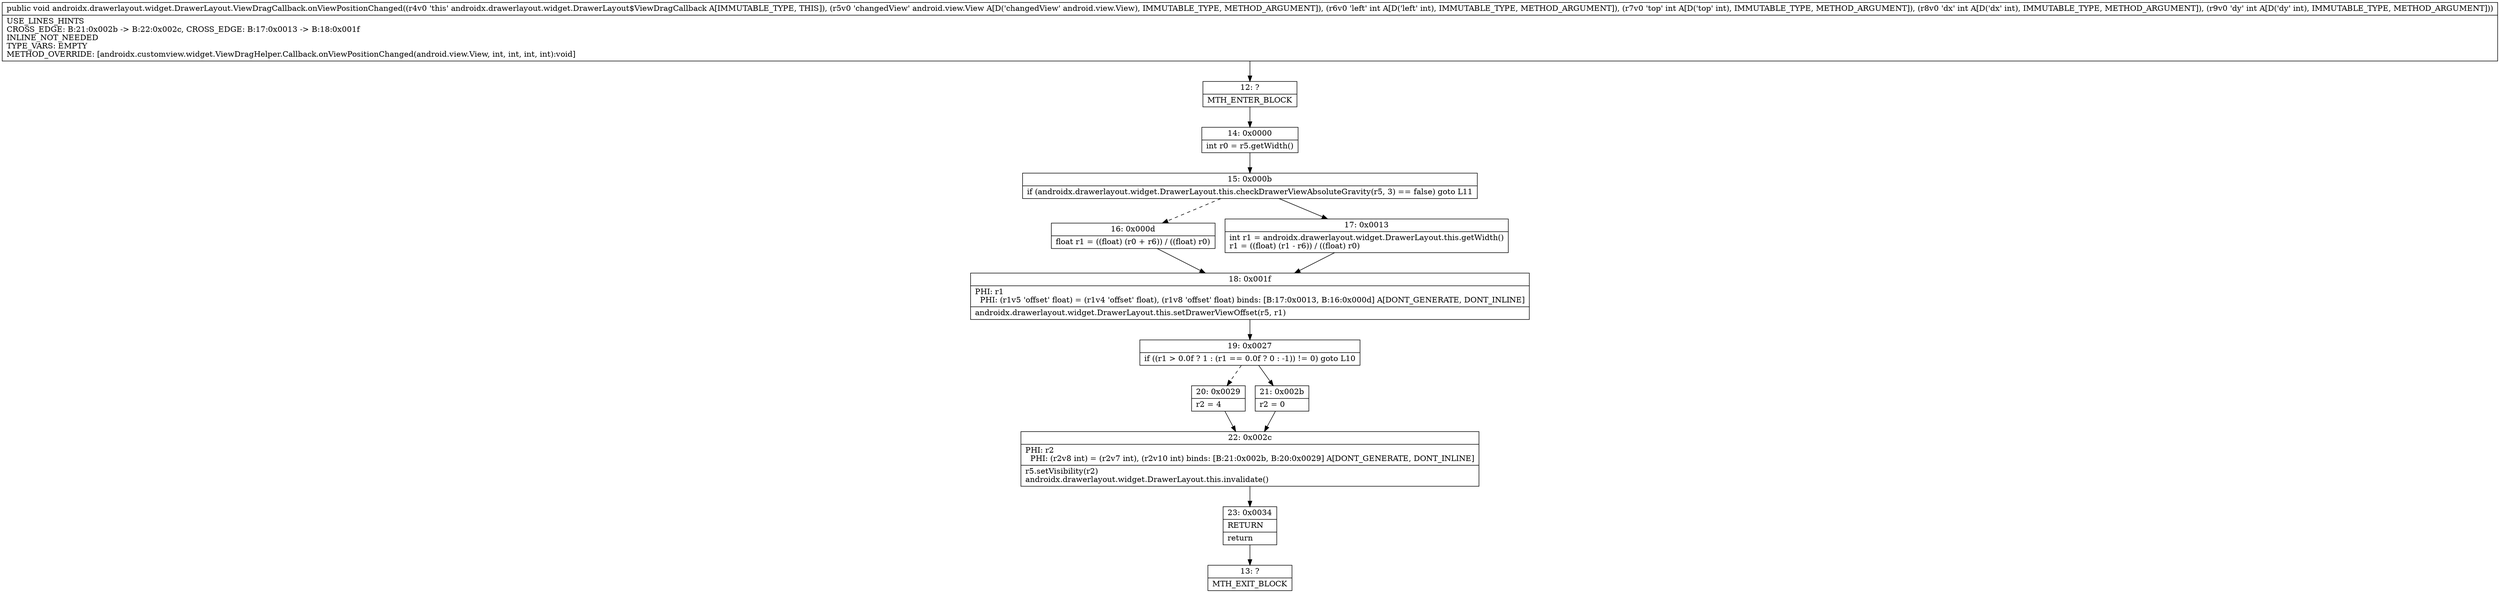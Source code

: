 digraph "CFG forandroidx.drawerlayout.widget.DrawerLayout.ViewDragCallback.onViewPositionChanged(Landroid\/view\/View;IIII)V" {
Node_12 [shape=record,label="{12\:\ ?|MTH_ENTER_BLOCK\l}"];
Node_14 [shape=record,label="{14\:\ 0x0000|int r0 = r5.getWidth()\l}"];
Node_15 [shape=record,label="{15\:\ 0x000b|if (androidx.drawerlayout.widget.DrawerLayout.this.checkDrawerViewAbsoluteGravity(r5, 3) == false) goto L11\l}"];
Node_16 [shape=record,label="{16\:\ 0x000d|float r1 = ((float) (r0 + r6)) \/ ((float) r0)\l}"];
Node_18 [shape=record,label="{18\:\ 0x001f|PHI: r1 \l  PHI: (r1v5 'offset' float) = (r1v4 'offset' float), (r1v8 'offset' float) binds: [B:17:0x0013, B:16:0x000d] A[DONT_GENERATE, DONT_INLINE]\l|androidx.drawerlayout.widget.DrawerLayout.this.setDrawerViewOffset(r5, r1)\l}"];
Node_19 [shape=record,label="{19\:\ 0x0027|if ((r1 \> 0.0f ? 1 : (r1 == 0.0f ? 0 : \-1)) != 0) goto L10\l}"];
Node_20 [shape=record,label="{20\:\ 0x0029|r2 = 4\l}"];
Node_22 [shape=record,label="{22\:\ 0x002c|PHI: r2 \l  PHI: (r2v8 int) = (r2v7 int), (r2v10 int) binds: [B:21:0x002b, B:20:0x0029] A[DONT_GENERATE, DONT_INLINE]\l|r5.setVisibility(r2)\landroidx.drawerlayout.widget.DrawerLayout.this.invalidate()\l}"];
Node_23 [shape=record,label="{23\:\ 0x0034|RETURN\l|return\l}"];
Node_13 [shape=record,label="{13\:\ ?|MTH_EXIT_BLOCK\l}"];
Node_21 [shape=record,label="{21\:\ 0x002b|r2 = 0\l}"];
Node_17 [shape=record,label="{17\:\ 0x0013|int r1 = androidx.drawerlayout.widget.DrawerLayout.this.getWidth()\lr1 = ((float) (r1 \- r6)) \/ ((float) r0)\l}"];
MethodNode[shape=record,label="{public void androidx.drawerlayout.widget.DrawerLayout.ViewDragCallback.onViewPositionChanged((r4v0 'this' androidx.drawerlayout.widget.DrawerLayout$ViewDragCallback A[IMMUTABLE_TYPE, THIS]), (r5v0 'changedView' android.view.View A[D('changedView' android.view.View), IMMUTABLE_TYPE, METHOD_ARGUMENT]), (r6v0 'left' int A[D('left' int), IMMUTABLE_TYPE, METHOD_ARGUMENT]), (r7v0 'top' int A[D('top' int), IMMUTABLE_TYPE, METHOD_ARGUMENT]), (r8v0 'dx' int A[D('dx' int), IMMUTABLE_TYPE, METHOD_ARGUMENT]), (r9v0 'dy' int A[D('dy' int), IMMUTABLE_TYPE, METHOD_ARGUMENT]))  | USE_LINES_HINTS\lCROSS_EDGE: B:21:0x002b \-\> B:22:0x002c, CROSS_EDGE: B:17:0x0013 \-\> B:18:0x001f\lINLINE_NOT_NEEDED\lTYPE_VARS: EMPTY\lMETHOD_OVERRIDE: [androidx.customview.widget.ViewDragHelper.Callback.onViewPositionChanged(android.view.View, int, int, int, int):void]\l}"];
MethodNode -> Node_12;Node_12 -> Node_14;
Node_14 -> Node_15;
Node_15 -> Node_16[style=dashed];
Node_15 -> Node_17;
Node_16 -> Node_18;
Node_18 -> Node_19;
Node_19 -> Node_20[style=dashed];
Node_19 -> Node_21;
Node_20 -> Node_22;
Node_22 -> Node_23;
Node_23 -> Node_13;
Node_21 -> Node_22;
Node_17 -> Node_18;
}

